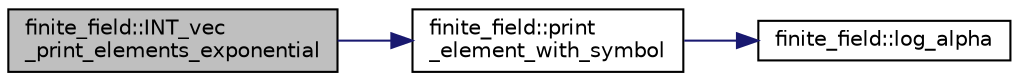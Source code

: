 digraph "finite_field::INT_vec_print_elements_exponential"
{
  edge [fontname="Helvetica",fontsize="10",labelfontname="Helvetica",labelfontsize="10"];
  node [fontname="Helvetica",fontsize="10",shape=record];
  rankdir="LR";
  Node6421 [label="finite_field::INT_vec\l_print_elements_exponential",height=0.2,width=0.4,color="black", fillcolor="grey75", style="filled", fontcolor="black"];
  Node6421 -> Node6422 [color="midnightblue",fontsize="10",style="solid",fontname="Helvetica"];
  Node6422 [label="finite_field::print\l_element_with_symbol",height=0.2,width=0.4,color="black", fillcolor="white", style="filled",URL="$df/d5a/classfinite__field.html#aa0180c961aa4a0a8934cb4dc82e38a4d"];
  Node6422 -> Node6423 [color="midnightblue",fontsize="10",style="solid",fontname="Helvetica"];
  Node6423 [label="finite_field::log_alpha",height=0.2,width=0.4,color="black", fillcolor="white", style="filled",URL="$df/d5a/classfinite__field.html#a446a83ae0d281ddf44215626f0097305"];
}
